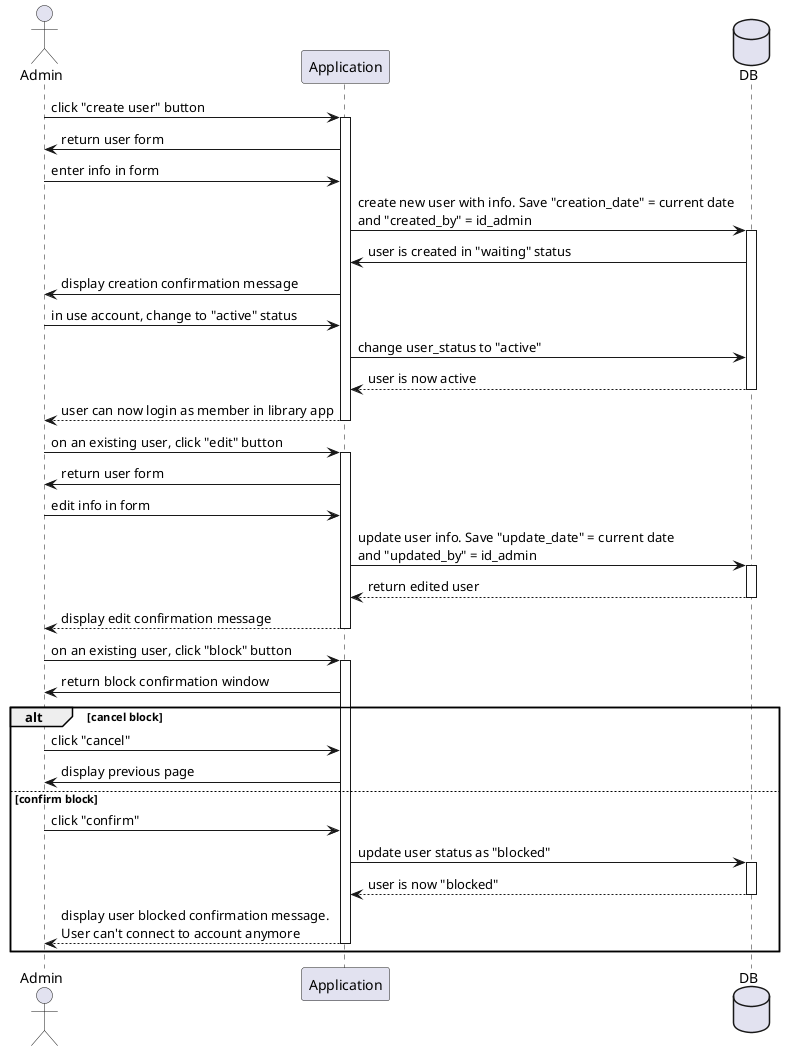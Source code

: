 @startuml admin_sequence
actor Admin as ad
participant Application as app
database DB as db

    ad -> app ++: click "create user" button
    app -> ad : return user form
    ad -> app : enter info in form
    app -> db ++: create new user with info. Save "creation_date" = current date\nand "created_by" = id_admin
    db -> app : user is created in "waiting" status
    app -> ad : display creation confirmation message
    ad -> app : in use account, change to "active" status
    app -> db : change user_status to "active"
    return user is now active
    return user can now login as member in library app
 
    ad -> app ++: on an existing user, click "edit" button
    app -> ad : return user form
    ad -> app : edit info in form
    app -> db ++ : update user info. Save "update_date" = current date\nand "updated_by" = id_admin
    return return edited user
    return display edit confirmation message

    ad -> app ++ : on an existing user, click "block" button
    app -> ad : return block confirmation window

    alt cancel block
        ad -> app : click "cancel"
        app -> ad : display previous page
    else confirm block
        ad -> app : click "confirm"
        app -> db ++ : update user status as "blocked"
        return user is now "blocked"
        return display user blocked confirmation message.\nUser can't connect to account anymore
    end

@enduml